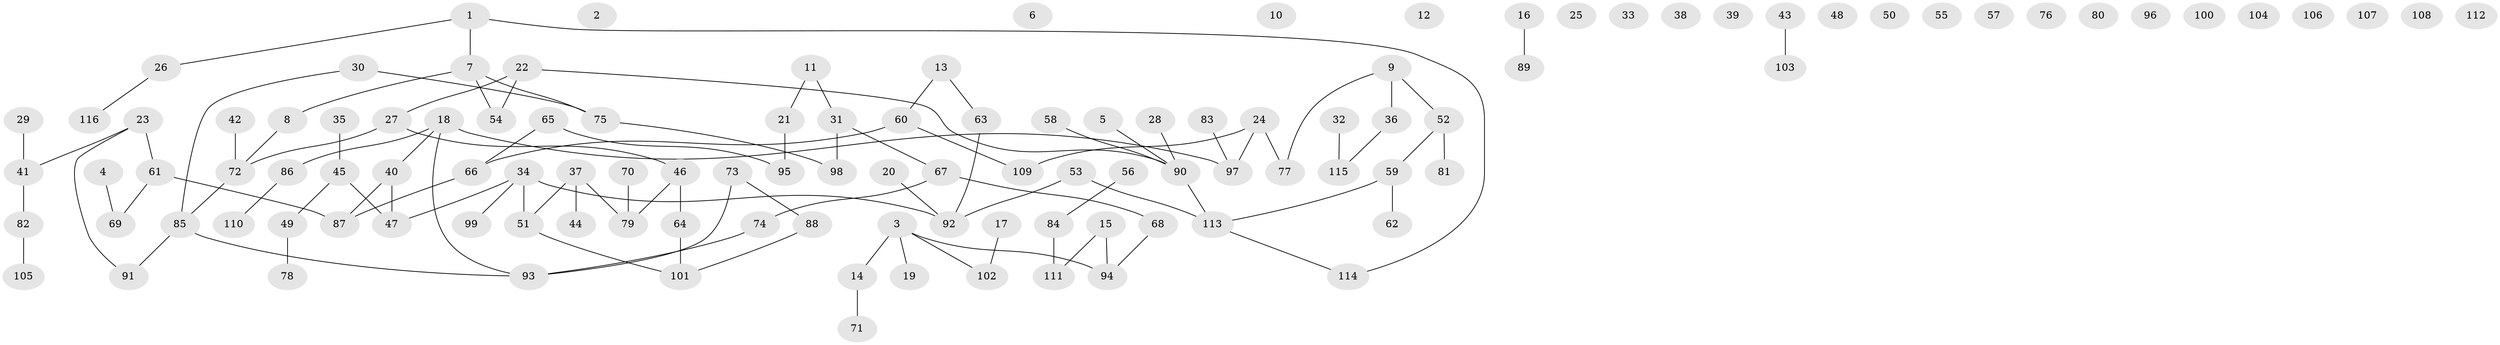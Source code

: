 // coarse degree distribution, {3: 0.3559322033898305, 2: 0.288135593220339, 4: 0.13559322033898305, 1: 0.22033898305084745}
// Generated by graph-tools (version 1.1) at 2025/35/03/04/25 23:35:56]
// undirected, 116 vertices, 105 edges
graph export_dot {
  node [color=gray90,style=filled];
  1;
  2;
  3;
  4;
  5;
  6;
  7;
  8;
  9;
  10;
  11;
  12;
  13;
  14;
  15;
  16;
  17;
  18;
  19;
  20;
  21;
  22;
  23;
  24;
  25;
  26;
  27;
  28;
  29;
  30;
  31;
  32;
  33;
  34;
  35;
  36;
  37;
  38;
  39;
  40;
  41;
  42;
  43;
  44;
  45;
  46;
  47;
  48;
  49;
  50;
  51;
  52;
  53;
  54;
  55;
  56;
  57;
  58;
  59;
  60;
  61;
  62;
  63;
  64;
  65;
  66;
  67;
  68;
  69;
  70;
  71;
  72;
  73;
  74;
  75;
  76;
  77;
  78;
  79;
  80;
  81;
  82;
  83;
  84;
  85;
  86;
  87;
  88;
  89;
  90;
  91;
  92;
  93;
  94;
  95;
  96;
  97;
  98;
  99;
  100;
  101;
  102;
  103;
  104;
  105;
  106;
  107;
  108;
  109;
  110;
  111;
  112;
  113;
  114;
  115;
  116;
  1 -- 7;
  1 -- 26;
  1 -- 114;
  3 -- 14;
  3 -- 19;
  3 -- 94;
  3 -- 102;
  4 -- 69;
  5 -- 90;
  7 -- 8;
  7 -- 54;
  7 -- 75;
  8 -- 72;
  9 -- 36;
  9 -- 52;
  9 -- 77;
  11 -- 21;
  11 -- 31;
  13 -- 60;
  13 -- 63;
  14 -- 71;
  15 -- 94;
  15 -- 111;
  16 -- 89;
  17 -- 102;
  18 -- 40;
  18 -- 86;
  18 -- 93;
  18 -- 97;
  20 -- 92;
  21 -- 95;
  22 -- 27;
  22 -- 54;
  22 -- 90;
  23 -- 41;
  23 -- 61;
  23 -- 91;
  24 -- 77;
  24 -- 97;
  24 -- 109;
  26 -- 116;
  27 -- 46;
  27 -- 72;
  28 -- 90;
  29 -- 41;
  30 -- 75;
  30 -- 85;
  31 -- 67;
  31 -- 98;
  32 -- 115;
  34 -- 47;
  34 -- 51;
  34 -- 92;
  34 -- 99;
  35 -- 45;
  36 -- 115;
  37 -- 44;
  37 -- 51;
  37 -- 79;
  40 -- 47;
  40 -- 87;
  41 -- 82;
  42 -- 72;
  43 -- 103;
  45 -- 47;
  45 -- 49;
  46 -- 64;
  46 -- 79;
  49 -- 78;
  51 -- 101;
  52 -- 59;
  52 -- 81;
  53 -- 92;
  53 -- 113;
  56 -- 84;
  58 -- 90;
  59 -- 62;
  59 -- 113;
  60 -- 66;
  60 -- 109;
  61 -- 69;
  61 -- 87;
  63 -- 92;
  64 -- 101;
  65 -- 66;
  65 -- 95;
  66 -- 87;
  67 -- 68;
  67 -- 74;
  68 -- 94;
  70 -- 79;
  72 -- 85;
  73 -- 88;
  73 -- 93;
  74 -- 93;
  75 -- 98;
  82 -- 105;
  83 -- 97;
  84 -- 111;
  85 -- 91;
  85 -- 93;
  86 -- 110;
  88 -- 101;
  90 -- 113;
  113 -- 114;
}
